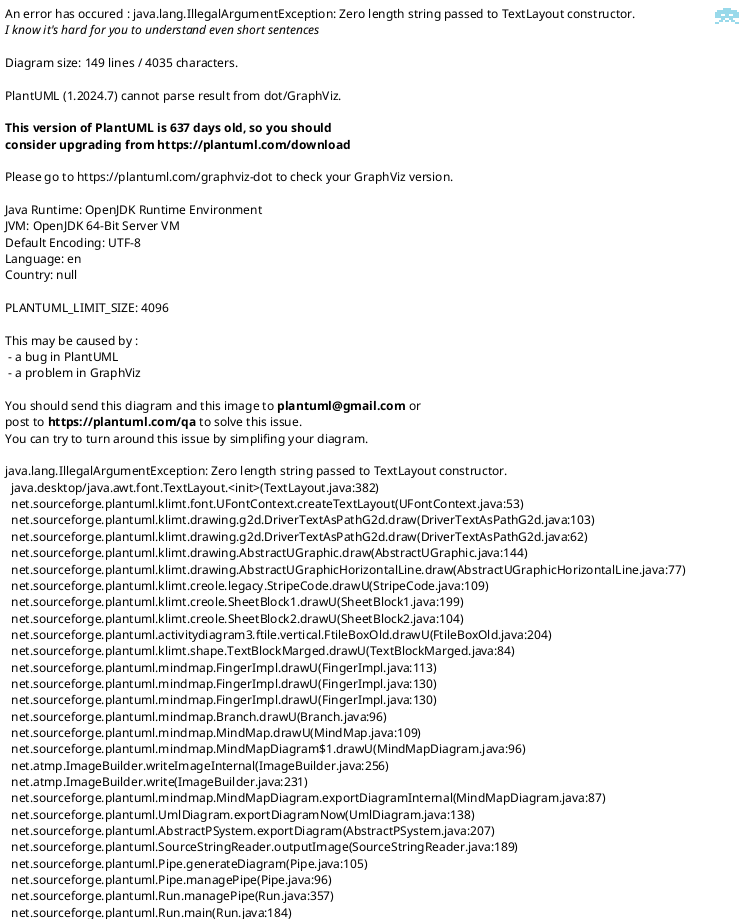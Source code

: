 @startmindmap
scale 850 width
* Simulate a network [[#总览 返回]]
** Start the first alice blockchain node
***:清理之前alice的链数据:
<code>

./target/release/node-template purge-chain --base-path /tmp/alice --chain local
Are you sure to remove "/tmp/alice/chains/local_testnet/db"? [y/N]:


</code>;
***[#lightgreen]:启动alice节点
<code>

./target/release/node-template
--base-path /tmp/alice
--chain local
--alice
--port 30333
--ws-port 9945
--rpc-port 9933
--node-key 0000000000000000000000000000000000000000000000000000000000000001
--telemetry-url "wss://telemetry.polkadot.io/submit/ 0"
--validator
</code>;
***:[[https://docs.substrate.io/tutorials/get-started/simulate-network/#review-the-command-line-options{点击查看} Review the command-line options]]
<code>
For more details:

./target/release/node-template --help > the-command-line-options.txt
</code>
***:[[https://docs.substrate.io/tutorials/get-started/simulate-network/#review-the-node-messages-displayed{点击查看} Review the node messages displayed]]
<code>

🔨 Initializing Genesis block/state
🏷 Local node identity is
</code>;
**:Add a second node to the blockchain network
<code>

现在开始使用 alice 帐户密钥的节点正在运行，
接着可以使用 bob 帐户将另一个节点添加到网络中。

因为要加入一个已经在运行的网络，所以可以使用
正在运行的节点来识别新节点要加入的网络。

这些命令与之前使用的命令相似，但有一些重要区别。
1. --base-path
2. --port
3. --ws-port
4. --rpc-port
5. --bootnodes: 指定一个单独启动节点，这个节点来自于alias

总共有4步，重点介绍后面两步
1. 重新打开一个终端
2. 进入substrate-node-template
</code>;
***: 清除之前的链数据
<code>

./target/release/node-template purge-chain
--base-path /tmp/bob
--chain local
-y

通过在命令中添加-y，可以在不提示确认操作的情况下删除链数据。
</code>;
***[#lightgreen]:启动第二个节点，用bob的账号
<code>

./target/release/node-template
--base-path /tmp/bob
--chain local
--bob
--port 30334
--ws-port 9946
--rpc-port 9934
--telemetry-url "wss://telemetry.polkadot.io/submit/ 0"
--validator
--bootnodes /ip4/127.0.0.1/tcp/30333/p2p/12D3KooWEyoppNCUx8Yx66oV9fJnriXwCcXwDDUA2kj6vnc6iDEp
</code>;
**** --base-path
**** --bob
**** --port
**** --ws-port
**** --rpc-port
****:--bootnodes
<code>

ip4 表示节点的 IP 地址使用 IPv4 格式
127.0.0.1 指定运行节点的 IP 地址,在这种情况下，本地主机的地址。
tcp 将 TCP 指定为用于对等通信的协议。
30333 指定用于点对点通信的端口号,在这种情况下，TCP 流量的端口号。

12D3KooWEyoppNCUx8Yx66oV9fJnriXwCcXwDDUA2kj6vnc6iDEp
标识该网络要与之通信的运行节点。
在这种情况下，节点的标识符开始使用 alice 帐户。
</code>;
**[#lightgreen]:[[https://docs.substrate.io/tutorials/get-started/simulate-network/#verify-blocks-are-produced-and-finalized Verify blocks are produced and finalized]]
<code>

为了方便识别，还在每行前面加了标记：
✌️  version 4.0.0-dev-9c89be106cb
❤️  by Substrate DevHub <https://github.com/substrate-developer-hub>, 2017-2022
📋 Chain specification: Local Testnet
🏷  Node name: Bob
👤 Role: AUTHORITY
💾 Database: RocksDb at /tmp/bob/chains/local_testnet/db/full
⛓  Native runtime: node-template-100 (node-template-1.tx1.au1)
🔨 Initializing Genesis block/state (state: 0x0336…17a1, header-hash: 0x387f…a9b7)
👴 Loading GRANDPA authority set from genesis on what appears to be first startup.
Using default protocol ID "sup" because none is configured in the chain specs
🏷  Local node identity is: 12D3KooWCPbSKhf9WggmGev8RBwzB5WKDNi9BjA8gjwsA4uDSkxN
💻 Operating system: macos
💻 CPU architecture: x86_64
📦 Highest known block at #0
🏷  Local node identity is: <encrypted account name>

🔍 Discovered new external address for our node
The first node was started by alice:

💤 Idle (1 peers), best... finalized...
The node has a one peer (1 peers).
The nodes have produced some blocks (best: #4 (0x2b8a…fdc4)).
The blocks are being finalized (finalized #2 (0x8b6a…dce6)).

🙌 Starting consensus session

🎁 Prepared block for proposing at ...
🔖 Pre-sealed block for proposal at ...
✨ Imported #85 (0x5f7a…9b10)
</code>;
***:需要关注的标记有两个：🔍和💤
<code>

🔍 Discovered new external address for our node
The first node was started by alice:

注意：新版本已经更新，没有这个标记，改成如下：
discovered: 12D3KooWEyoppNCUx8Yx66oV9fJnriXwCcXwDDUA2kj6vnc6iDEp /ip4/172.16.0.79/tcp/30333
这也和第一个alice节点启动的身份码一致

💤 Idle (1 peers), best... finalized...
The node has a one peer (1 peers).
The nodes have produced some blocks (best: #4 (0x2b8a…fdc4)).

</code>;
@endmindmap